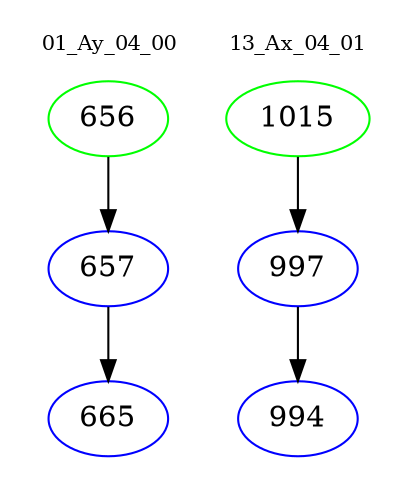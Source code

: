 digraph{
subgraph cluster_0 {
color = white
label = "01_Ay_04_00";
fontsize=10;
T0_656 [label="656", color="green"]
T0_656 -> T0_657 [color="black"]
T0_657 [label="657", color="blue"]
T0_657 -> T0_665 [color="black"]
T0_665 [label="665", color="blue"]
}
subgraph cluster_1 {
color = white
label = "13_Ax_04_01";
fontsize=10;
T1_1015 [label="1015", color="green"]
T1_1015 -> T1_997 [color="black"]
T1_997 [label="997", color="blue"]
T1_997 -> T1_994 [color="black"]
T1_994 [label="994", color="blue"]
}
}
